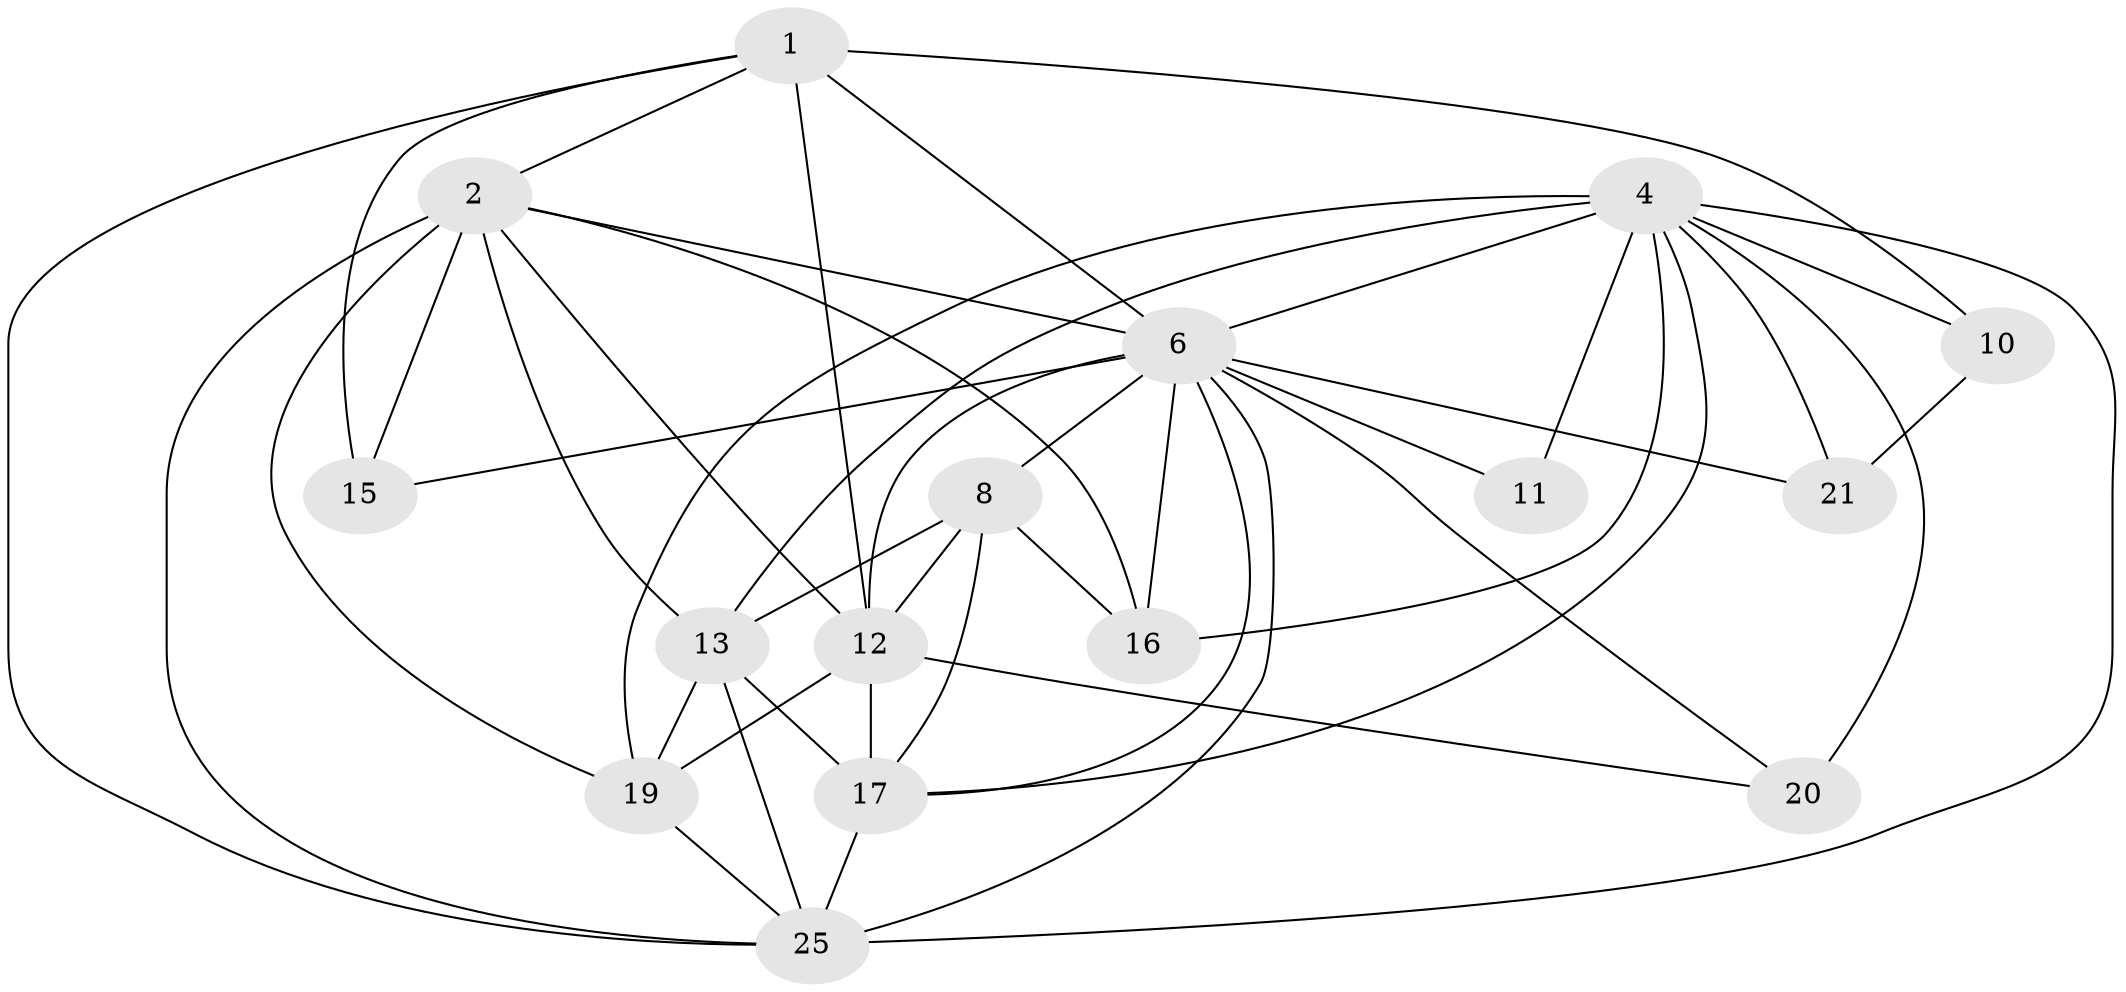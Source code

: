// original degree distribution, {4: 0.2777777777777778, 5: 0.16666666666666666, 8: 0.037037037037037035, 3: 0.2222222222222222, 2: 0.18518518518518517, 6: 0.05555555555555555, 7: 0.05555555555555555}
// Generated by graph-tools (version 1.1) at 2025/18/03/04/25 18:18:35]
// undirected, 16 vertices, 45 edges
graph export_dot {
graph [start="1"]
  node [color=gray90,style=filled];
  1 [super="+3+14+28"];
  2 [super="+32+9+35"];
  4 [super="+22+5+51+7"];
  6 [super="+53+49+52+30"];
  8 [super="+42"];
  10;
  11;
  12 [super="+43"];
  13 [super="+26+27"];
  15 [super="+18"];
  16 [super="+39"];
  17 [super="+47+24"];
  19 [super="+36+38"];
  20;
  21 [super="+23"];
  25 [super="+31+33+29+45+37"];
  1 -- 10;
  1 -- 12;
  1 -- 6 [weight=2];
  1 -- 2;
  1 -- 25;
  1 -- 15;
  2 -- 19 [weight=2];
  2 -- 25 [weight=2];
  2 -- 13;
  2 -- 12;
  2 -- 15;
  2 -- 6 [weight=2];
  2 -- 16;
  4 -- 6 [weight=2];
  4 -- 11;
  4 -- 13 [weight=2];
  4 -- 17 [weight=2];
  4 -- 20;
  4 -- 21;
  4 -- 25 [weight=2];
  4 -- 16 [weight=3];
  4 -- 10;
  4 -- 19;
  6 -- 11;
  6 -- 17 [weight=2];
  6 -- 15 [weight=3];
  6 -- 16 [weight=2];
  6 -- 20;
  6 -- 21;
  6 -- 8;
  6 -- 12;
  6 -- 25 [weight=2];
  8 -- 16;
  8 -- 13;
  8 -- 12;
  8 -- 17;
  10 -- 21;
  12 -- 17 [weight=4];
  12 -- 19;
  12 -- 20;
  13 -- 19 [weight=2];
  13 -- 25;
  13 -- 17 [weight=2];
  17 -- 25;
  19 -- 25;
}
